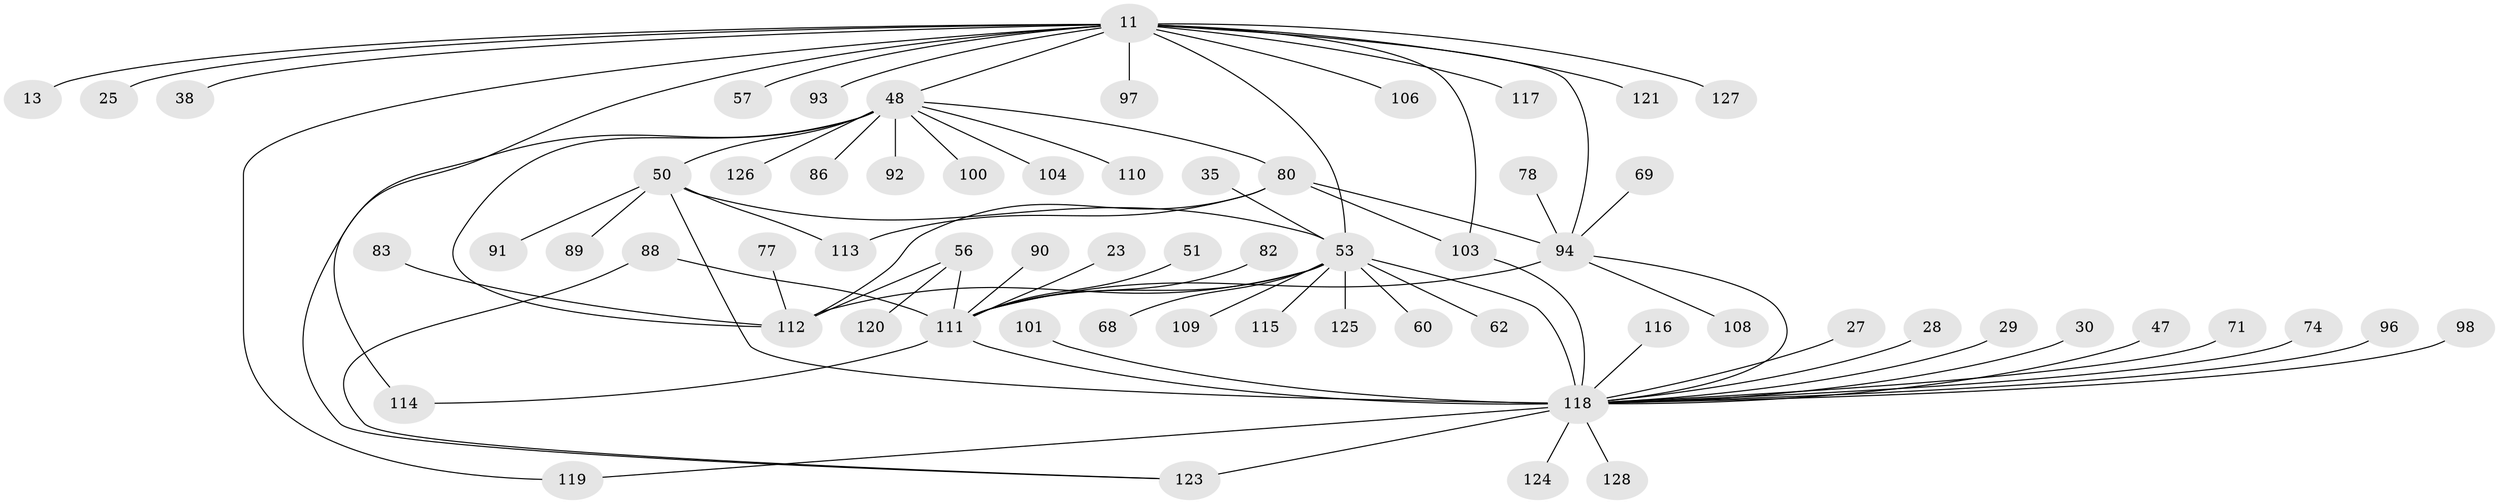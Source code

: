 // original degree distribution, {8: 0.015625, 20: 0.0078125, 2: 0.1796875, 16: 0.0078125, 9: 0.015625, 4: 0.0546875, 7: 0.0078125, 3: 0.140625, 10: 0.015625, 13: 0.0078125, 1: 0.5, 5: 0.046875}
// Generated by graph-tools (version 1.1) at 2025/48/03/09/25 04:48:27]
// undirected, 64 vertices, 79 edges
graph export_dot {
graph [start="1"]
  node [color=gray90,style=filled];
  11 [super="+10"];
  13;
  23;
  25;
  27;
  28;
  29;
  30;
  35;
  38;
  47;
  48 [super="+16+33"];
  50 [super="+18+42"];
  51;
  53 [super="+14+26+4"];
  56 [super="+9"];
  57;
  60;
  62;
  68;
  69;
  71;
  74;
  77;
  78;
  80 [super="+63"];
  82;
  83;
  86;
  88 [super="+64"];
  89;
  90;
  91;
  92;
  93;
  94 [super="+7+32+72+31+3"];
  96;
  97;
  98;
  100;
  101;
  103 [super="+95+66"];
  104;
  106;
  108;
  109;
  110;
  111 [super="+39+20+6"];
  112 [super="+55+15"];
  113 [super="+81"];
  114 [super="+49"];
  115 [super="+107"];
  116;
  117;
  118 [super="+75+67"];
  119 [super="+105"];
  120;
  121 [super="+44"];
  123 [super="+34+87"];
  124;
  125 [super="+85+102"];
  126 [super="+36+122"];
  127;
  128 [super="+52+58+84"];
  11 -- 25;
  11 -- 48 [weight=2];
  11 -- 53 [weight=4];
  11 -- 93;
  11 -- 106;
  11 -- 97;
  11 -- 38;
  11 -- 13;
  11 -- 114 [weight=2];
  11 -- 117;
  11 -- 57;
  11 -- 127;
  11 -- 94;
  11 -- 103;
  11 -- 121;
  11 -- 119;
  23 -- 111;
  27 -- 118;
  28 -- 118;
  29 -- 118;
  30 -- 118;
  35 -- 53;
  47 -- 118;
  48 -- 80;
  48 -- 100;
  48 -- 104;
  48 -- 50 [weight=4];
  48 -- 86;
  48 -- 123;
  48 -- 92;
  48 -- 110;
  48 -- 126;
  48 -- 112;
  50 -- 89;
  50 -- 91;
  50 -- 53;
  50 -- 113;
  50 -- 118 [weight=4];
  51 -- 111;
  53 -- 112 [weight=3];
  53 -- 62;
  53 -- 111 [weight=4];
  53 -- 68;
  53 -- 109;
  53 -- 60;
  53 -- 118 [weight=2];
  53 -- 125;
  53 -- 115;
  56 -- 120 [weight=2];
  56 -- 111;
  56 -- 112;
  69 -- 94;
  71 -- 118;
  74 -- 118;
  77 -- 112;
  78 -- 94;
  80 -- 94 [weight=2];
  80 -- 113;
  80 -- 112;
  80 -- 103;
  82 -- 111;
  83 -- 112;
  88 -- 111 [weight=2];
  88 -- 123;
  90 -- 111;
  94 -- 108;
  94 -- 111;
  94 -- 118;
  96 -- 118;
  98 -- 118;
  101 -- 118;
  103 -- 118;
  111 -- 114;
  111 -- 118 [weight=2];
  116 -- 118;
  118 -- 128;
  118 -- 119;
  118 -- 123 [weight=2];
  118 -- 124;
}
